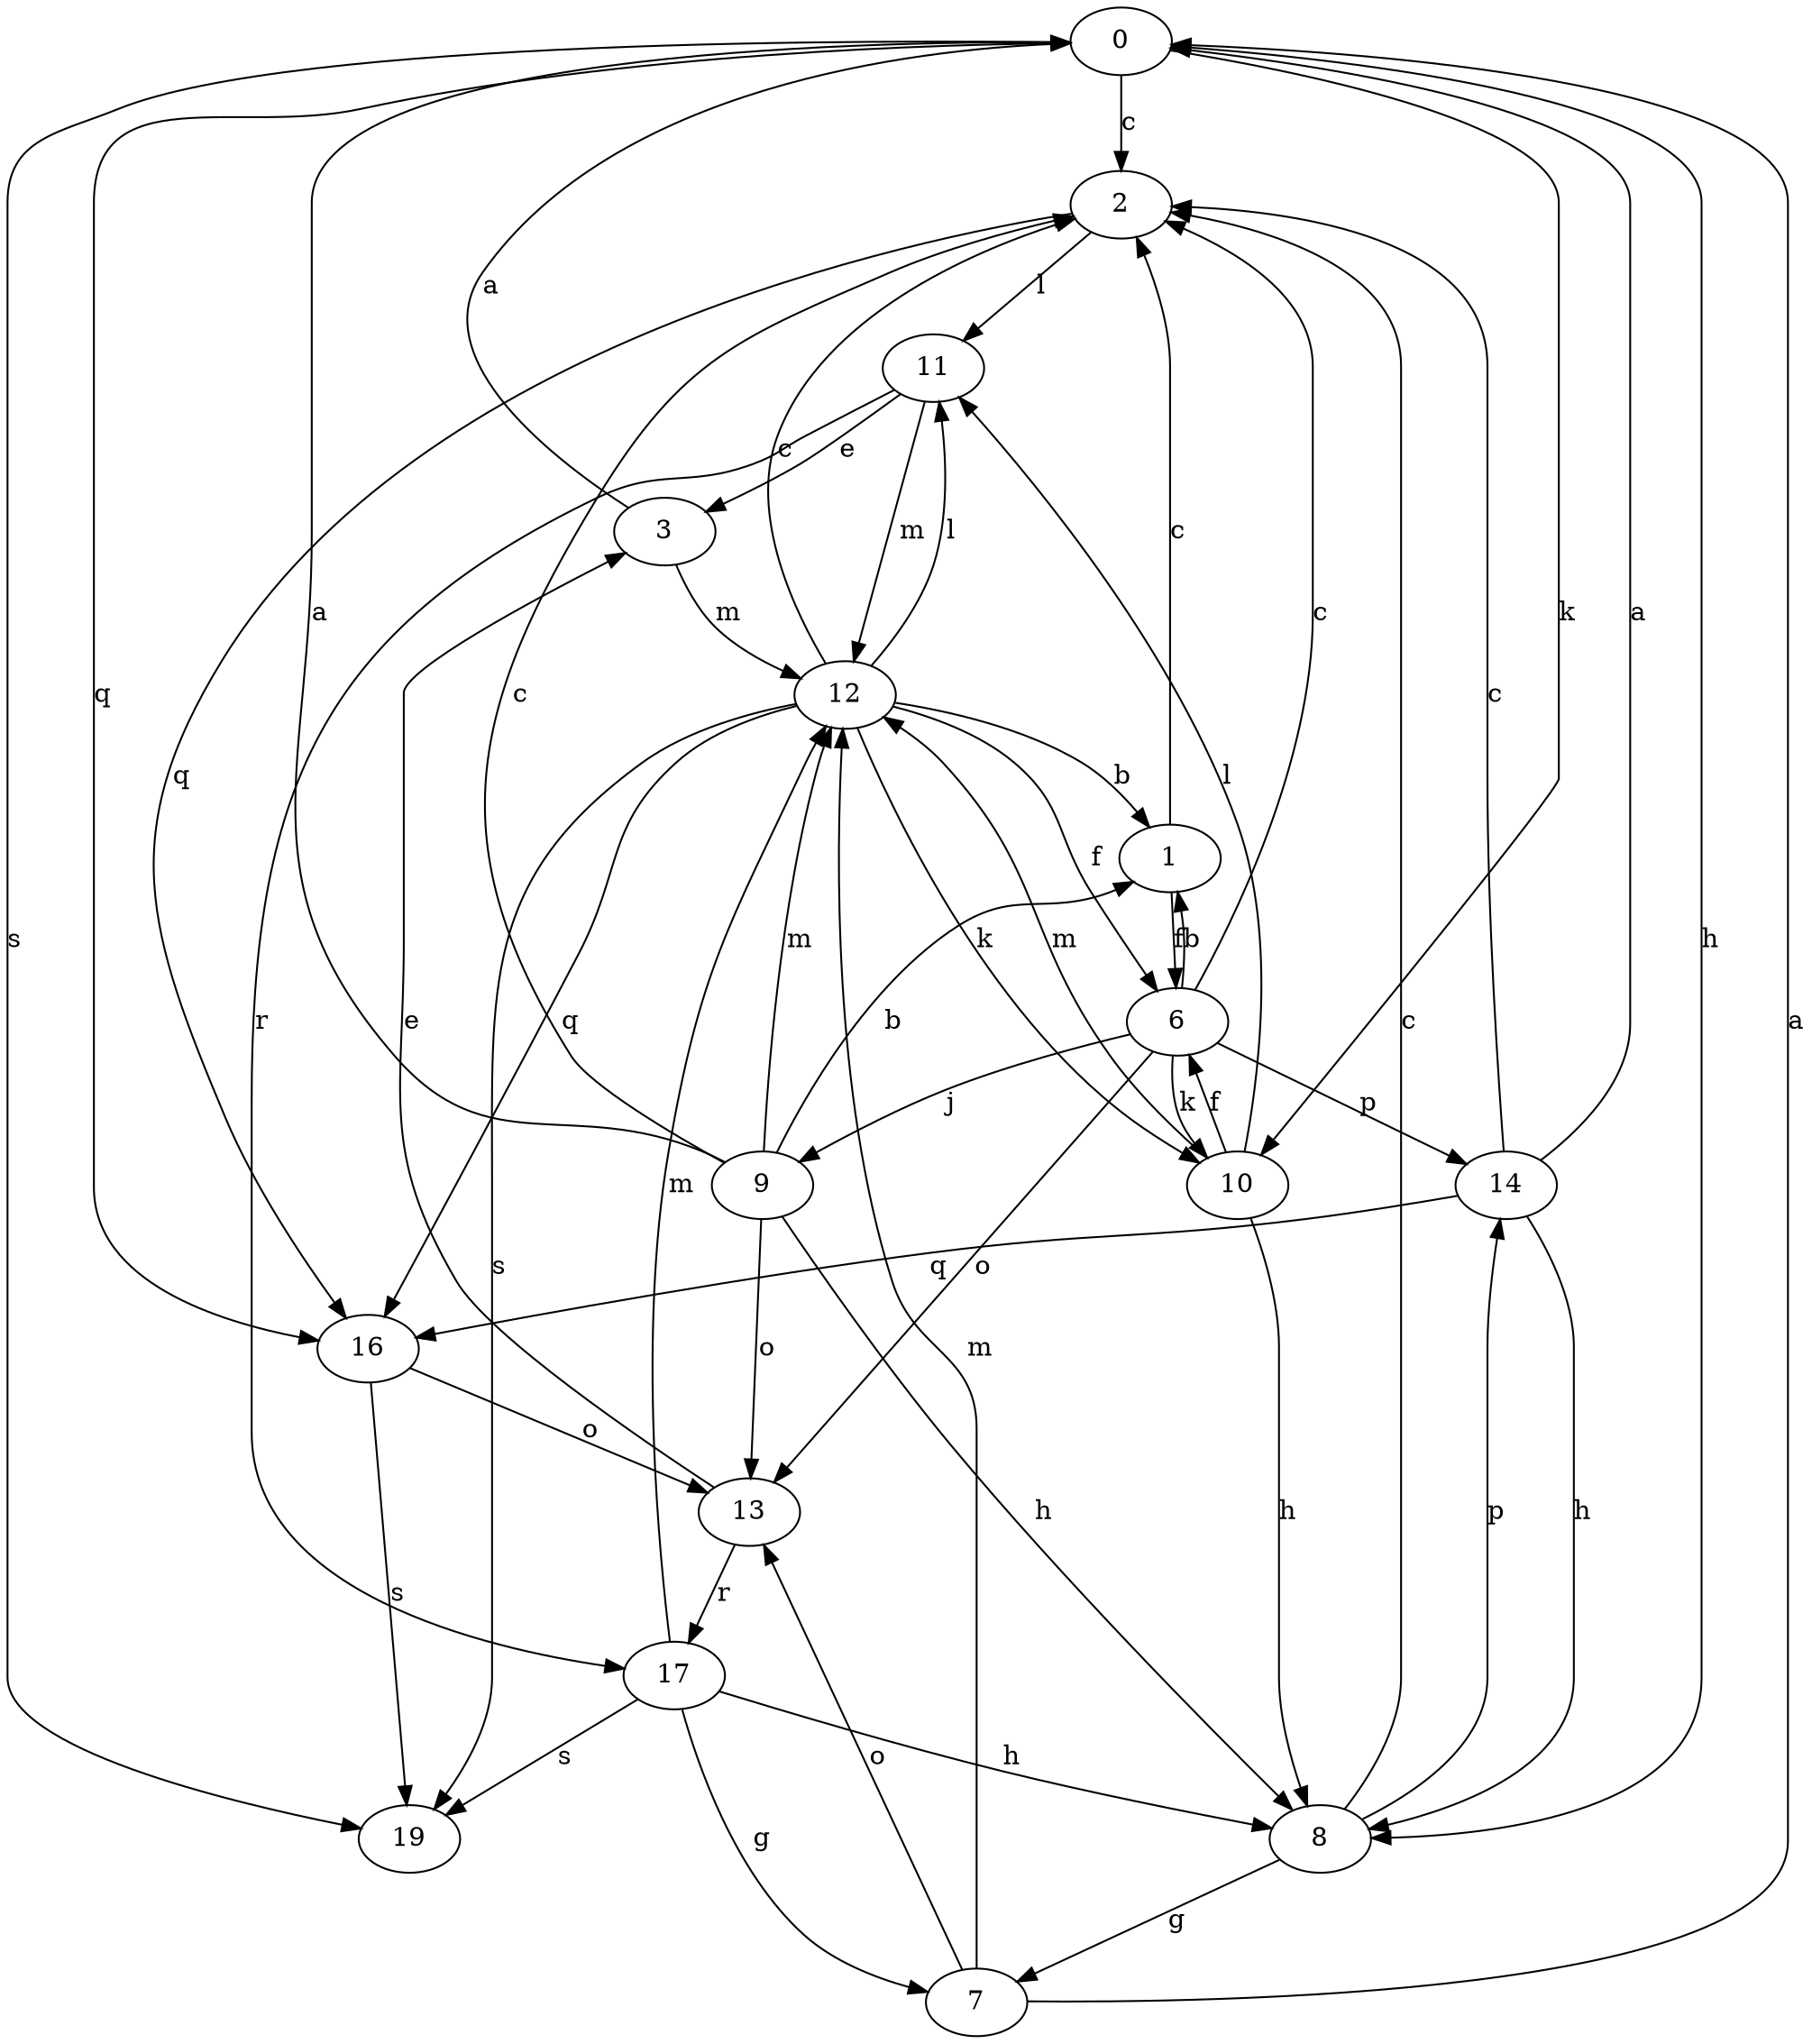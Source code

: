 strict digraph  {
0;
1;
2;
3;
6;
7;
8;
9;
10;
11;
12;
13;
14;
16;
17;
19;
0 -> 2  [label=c];
0 -> 8  [label=h];
0 -> 10  [label=k];
0 -> 16  [label=q];
0 -> 19  [label=s];
1 -> 2  [label=c];
1 -> 6  [label=f];
2 -> 11  [label=l];
2 -> 16  [label=q];
3 -> 0  [label=a];
3 -> 12  [label=m];
6 -> 1  [label=b];
6 -> 2  [label=c];
6 -> 9  [label=j];
6 -> 10  [label=k];
6 -> 13  [label=o];
6 -> 14  [label=p];
7 -> 0  [label=a];
7 -> 12  [label=m];
7 -> 13  [label=o];
8 -> 2  [label=c];
8 -> 7  [label=g];
8 -> 14  [label=p];
9 -> 0  [label=a];
9 -> 1  [label=b];
9 -> 2  [label=c];
9 -> 8  [label=h];
9 -> 12  [label=m];
9 -> 13  [label=o];
10 -> 6  [label=f];
10 -> 8  [label=h];
10 -> 11  [label=l];
10 -> 12  [label=m];
11 -> 3  [label=e];
11 -> 12  [label=m];
11 -> 17  [label=r];
12 -> 1  [label=b];
12 -> 2  [label=c];
12 -> 6  [label=f];
12 -> 10  [label=k];
12 -> 11  [label=l];
12 -> 16  [label=q];
12 -> 19  [label=s];
13 -> 3  [label=e];
13 -> 17  [label=r];
14 -> 0  [label=a];
14 -> 2  [label=c];
14 -> 8  [label=h];
14 -> 16  [label=q];
16 -> 13  [label=o];
16 -> 19  [label=s];
17 -> 7  [label=g];
17 -> 8  [label=h];
17 -> 12  [label=m];
17 -> 19  [label=s];
}
